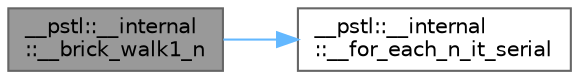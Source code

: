 digraph "__pstl::__internal::__brick_walk1_n"
{
 // LATEX_PDF_SIZE
  bgcolor="transparent";
  edge [fontname=Helvetica,fontsize=10,labelfontname=Helvetica,labelfontsize=10];
  node [fontname=Helvetica,fontsize=10,shape=box,height=0.2,width=0.4];
  rankdir="LR";
  Node1 [id="Node000001",label="__pstl::__internal\l::__brick_walk1_n",height=0.2,width=0.4,color="gray40", fillcolor="grey60", style="filled", fontcolor="black",tooltip=" "];
  Node1 -> Node2 [id="edge3_Node000001_Node000002",color="steelblue1",style="solid",tooltip=" "];
  Node2 [id="Node000002",label="__pstl::__internal\l::__for_each_n_it_serial",height=0.2,width=0.4,color="grey40", fillcolor="white", style="filled",URL="$namespace____pstl_1_1____internal.html#a762eb8ef259f810b138bc5db0bb710a5",tooltip=" "];
}
